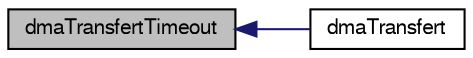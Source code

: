 digraph "dmaTransfertTimeout"
{
  edge [fontname="FreeSans",fontsize="10",labelfontname="FreeSans",labelfontsize="10"];
  node [fontname="FreeSans",fontsize="10",shape=record];
  rankdir="LR";
  Node1 [label="dmaTransfertTimeout",height=0.2,width=0.4,color="black", fillcolor="grey75", style="filled", fontcolor="black"];
  Node1 -> Node2 [dir="back",color="midnightblue",fontsize="10",style="solid",fontname="FreeSans"];
  Node2 [label="dmaTransfert",height=0.2,width=0.4,color="black", fillcolor="white", style="filled",URL="$hal__stm32__dma_8h.html#a9e853b87da409e18f88e33c6d4def0f9"];
}
